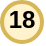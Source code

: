 <mxfile version="14.6.13" type="device"><diagram id="ufh-sSf0CU2S-vmuecjz" name="Seite-1"><mxGraphModel dx="70" dy="62" grid="1" gridSize="10" guides="1" tooltips="1" connect="1" arrows="1" fold="1" page="1" pageScale="1" pageWidth="827" pageHeight="1169" math="0" shadow="0"><root><mxCell id="0"/><mxCell id="1" parent="0"/><mxCell id="ro2E6W8X55K2U1NxCbGZ-1" value="" style="group;fontStyle=1" parent="1" vertex="1" connectable="0"><mxGeometry x="40" y="39" width="20" height="21" as="geometry"/></mxCell><mxCell id="ro2E6W8X55K2U1NxCbGZ-2" value="" style="ellipse;whiteSpace=wrap;html=1;aspect=fixed;fillColor=#fff2cc;strokeColor=#d6b656;strokeWidth=2;fontStyle=1" parent="ro2E6W8X55K2U1NxCbGZ-1" vertex="1"><mxGeometry y="1" width="20" height="20" as="geometry"/></mxCell><mxCell id="ro2E6W8X55K2U1NxCbGZ-3" value="18" style="text;html=1;strokeColor=none;fillColor=none;align=center;verticalAlign=middle;whiteSpace=wrap;rounded=0;fontStyle=1" parent="ro2E6W8X55K2U1NxCbGZ-1" vertex="1"><mxGeometry width="20" height="20" as="geometry"/></mxCell></root></mxGraphModel></diagram></mxfile>